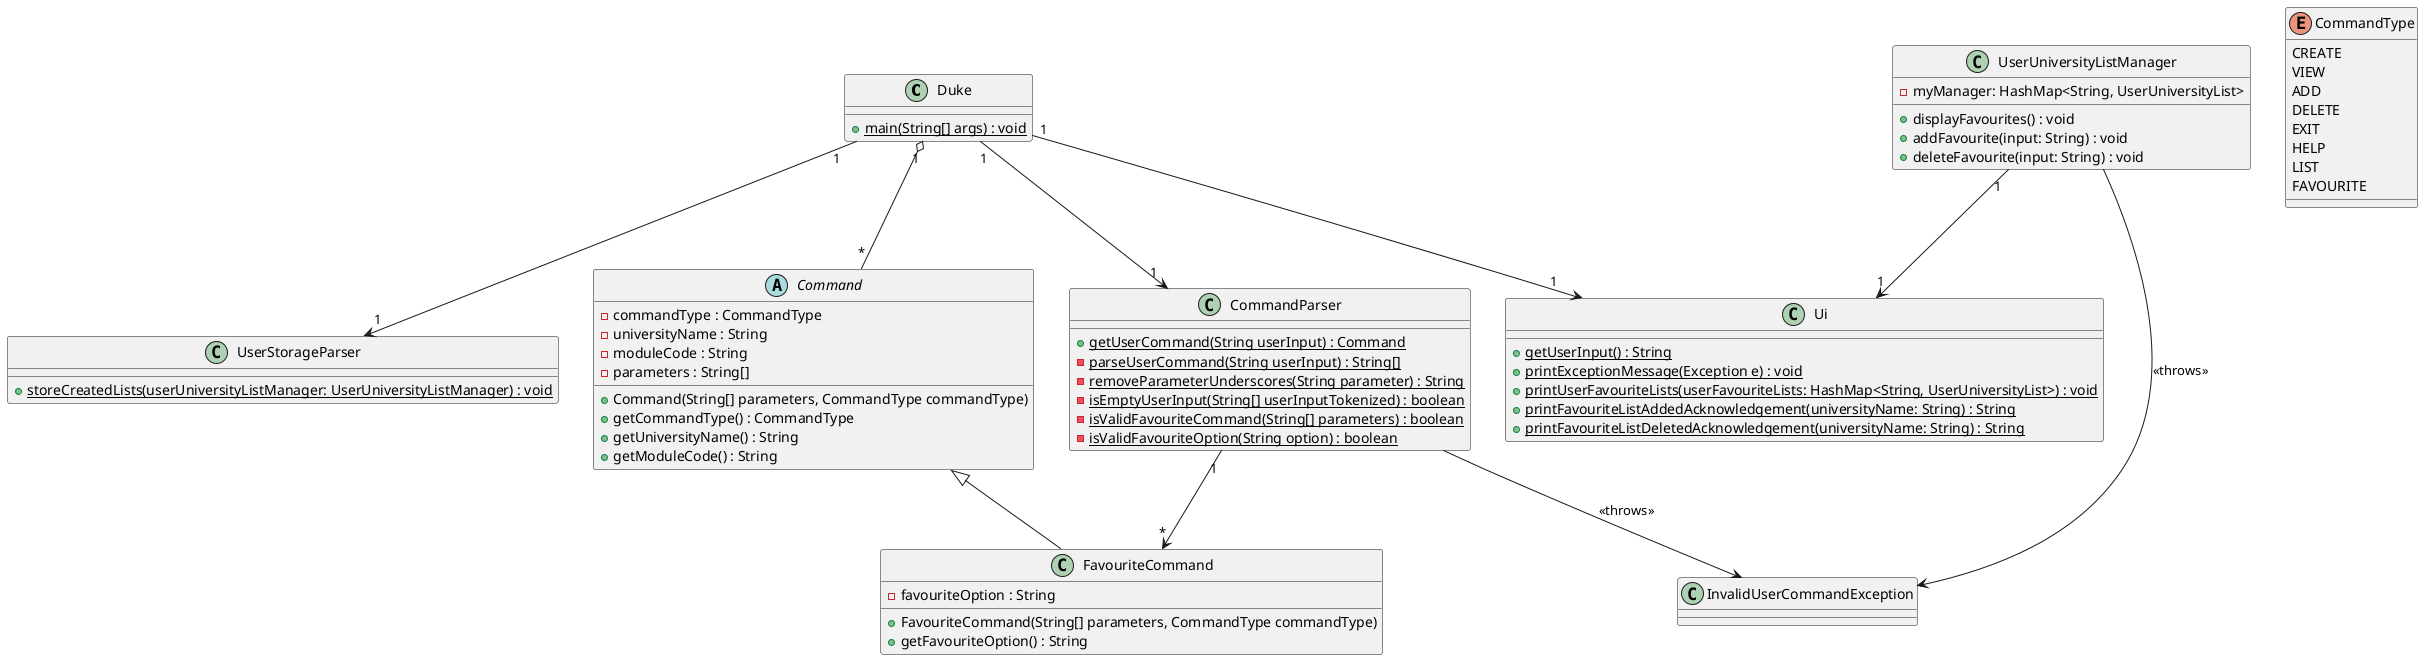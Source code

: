 @startuml

class Duke {
    {static} + main(String[] args) : void
}

class Ui {
    {static} + getUserInput() : String
    {static} + printExceptionMessage(Exception e) : void
    {static} + printUserFavouriteLists(userFavouriteLists: HashMap<String, UserUniversityList>) : void
    {static} + printFavouriteListAddedAcknowledgement(universityName: String) : String
    {static} + printFavouriteListDeletedAcknowledgement(universityName: String) : String
}

class CommandParser {
    {static} + getUserCommand(String userInput) : Command
    {static} - parseUserCommand(String userInput) : String[]
    {static} - removeParameterUnderscores(String parameter) : String
    {static} - isEmptyUserInput(String[] userInputTokenized) : boolean
    {static} - isValidFavouriteCommand(String[] parameters) : boolean
    {static} - isValidFavouriteOption(String option) : boolean
}

class UserStorageParser {
    {static} + storeCreatedLists(userUniversityListManager: UserUniversityListManager) : void
}

class InvalidUserCommandException {

}

enum CommandType {
    CREATE
    VIEW
    ADD
    DELETE
    EXIT
    HELP
    LIST
    FAVOURITE
}

abstract class Command {
    - commandType : CommandType
    - universityName : String
    - moduleCode : String
    - parameters : String[]
    + Command(String[] parameters, CommandType commandType)
    + getCommandType() : CommandType
    + getUniversityName() : String
    + getModuleCode() : String
}

class FavouriteCommand {
    - favouriteOption : String
    + FavouriteCommand(String[] parameters, CommandType commandType)
    + getFavouriteOption() : String
}

class UserUniversityListManager {
    - myManager: HashMap<String, UserUniversityList>
    + displayFavourites() : void
    + addFavourite(input: String) : void
    + deleteFavourite(input: String) : void
}

class InvalidUserCommandException {
}

Duke "1" --> "1" Ui
Duke "1" --> "1" CommandParser
Duke "1" --> "1" UserStorageParser
Duke "1" o-- "*" Command
CommandParser "1" --> "*" FavouriteCommand
UserUniversityListManager "1" --> "1" Ui
Command <|-- FavouriteCommand
CommandParser --> InvalidUserCommandException : <<throws>>
UserUniversityListManager --> InvalidUserCommandException : <<throws>>

@enduml
